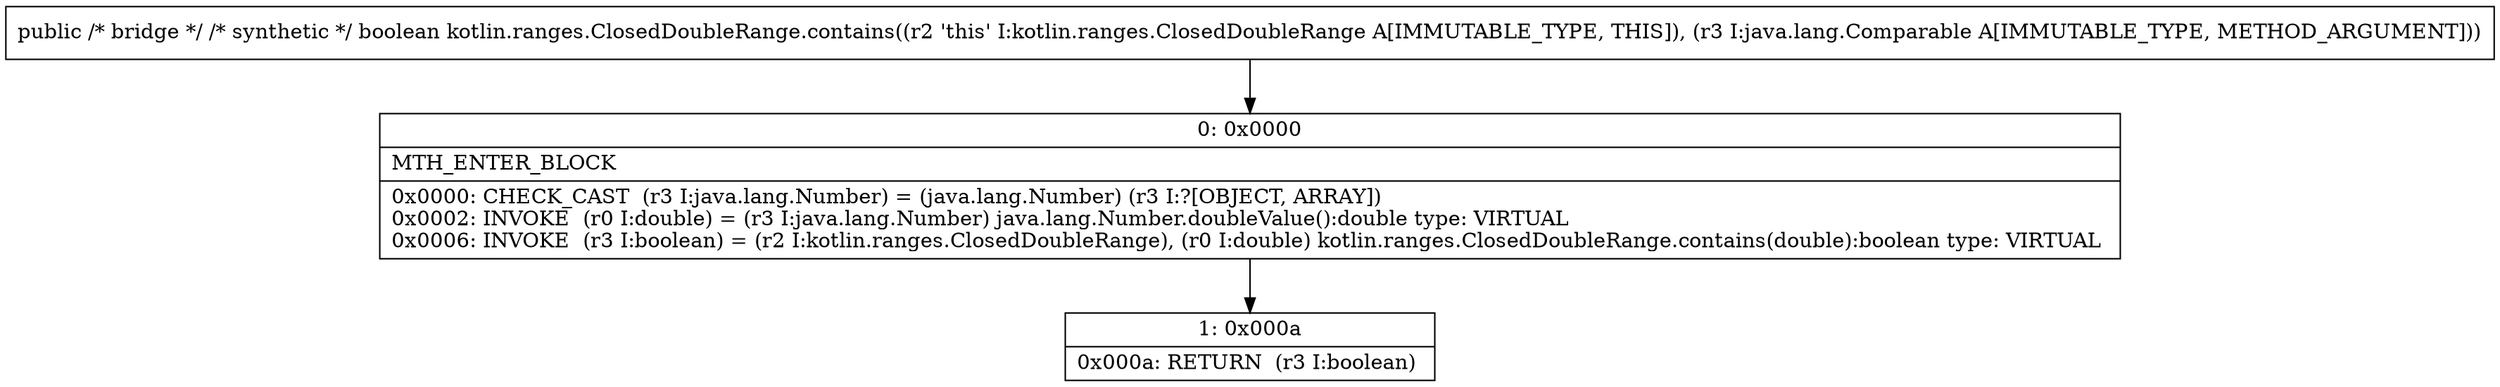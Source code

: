 digraph "CFG forkotlin.ranges.ClosedDoubleRange.contains(Ljava\/lang\/Comparable;)Z" {
Node_0 [shape=record,label="{0\:\ 0x0000|MTH_ENTER_BLOCK\l|0x0000: CHECK_CAST  (r3 I:java.lang.Number) = (java.lang.Number) (r3 I:?[OBJECT, ARRAY]) \l0x0002: INVOKE  (r0 I:double) = (r3 I:java.lang.Number) java.lang.Number.doubleValue():double type: VIRTUAL \l0x0006: INVOKE  (r3 I:boolean) = (r2 I:kotlin.ranges.ClosedDoubleRange), (r0 I:double) kotlin.ranges.ClosedDoubleRange.contains(double):boolean type: VIRTUAL \l}"];
Node_1 [shape=record,label="{1\:\ 0x000a|0x000a: RETURN  (r3 I:boolean) \l}"];
MethodNode[shape=record,label="{public \/* bridge *\/ \/* synthetic *\/ boolean kotlin.ranges.ClosedDoubleRange.contains((r2 'this' I:kotlin.ranges.ClosedDoubleRange A[IMMUTABLE_TYPE, THIS]), (r3 I:java.lang.Comparable A[IMMUTABLE_TYPE, METHOD_ARGUMENT])) }"];
MethodNode -> Node_0;
Node_0 -> Node_1;
}

